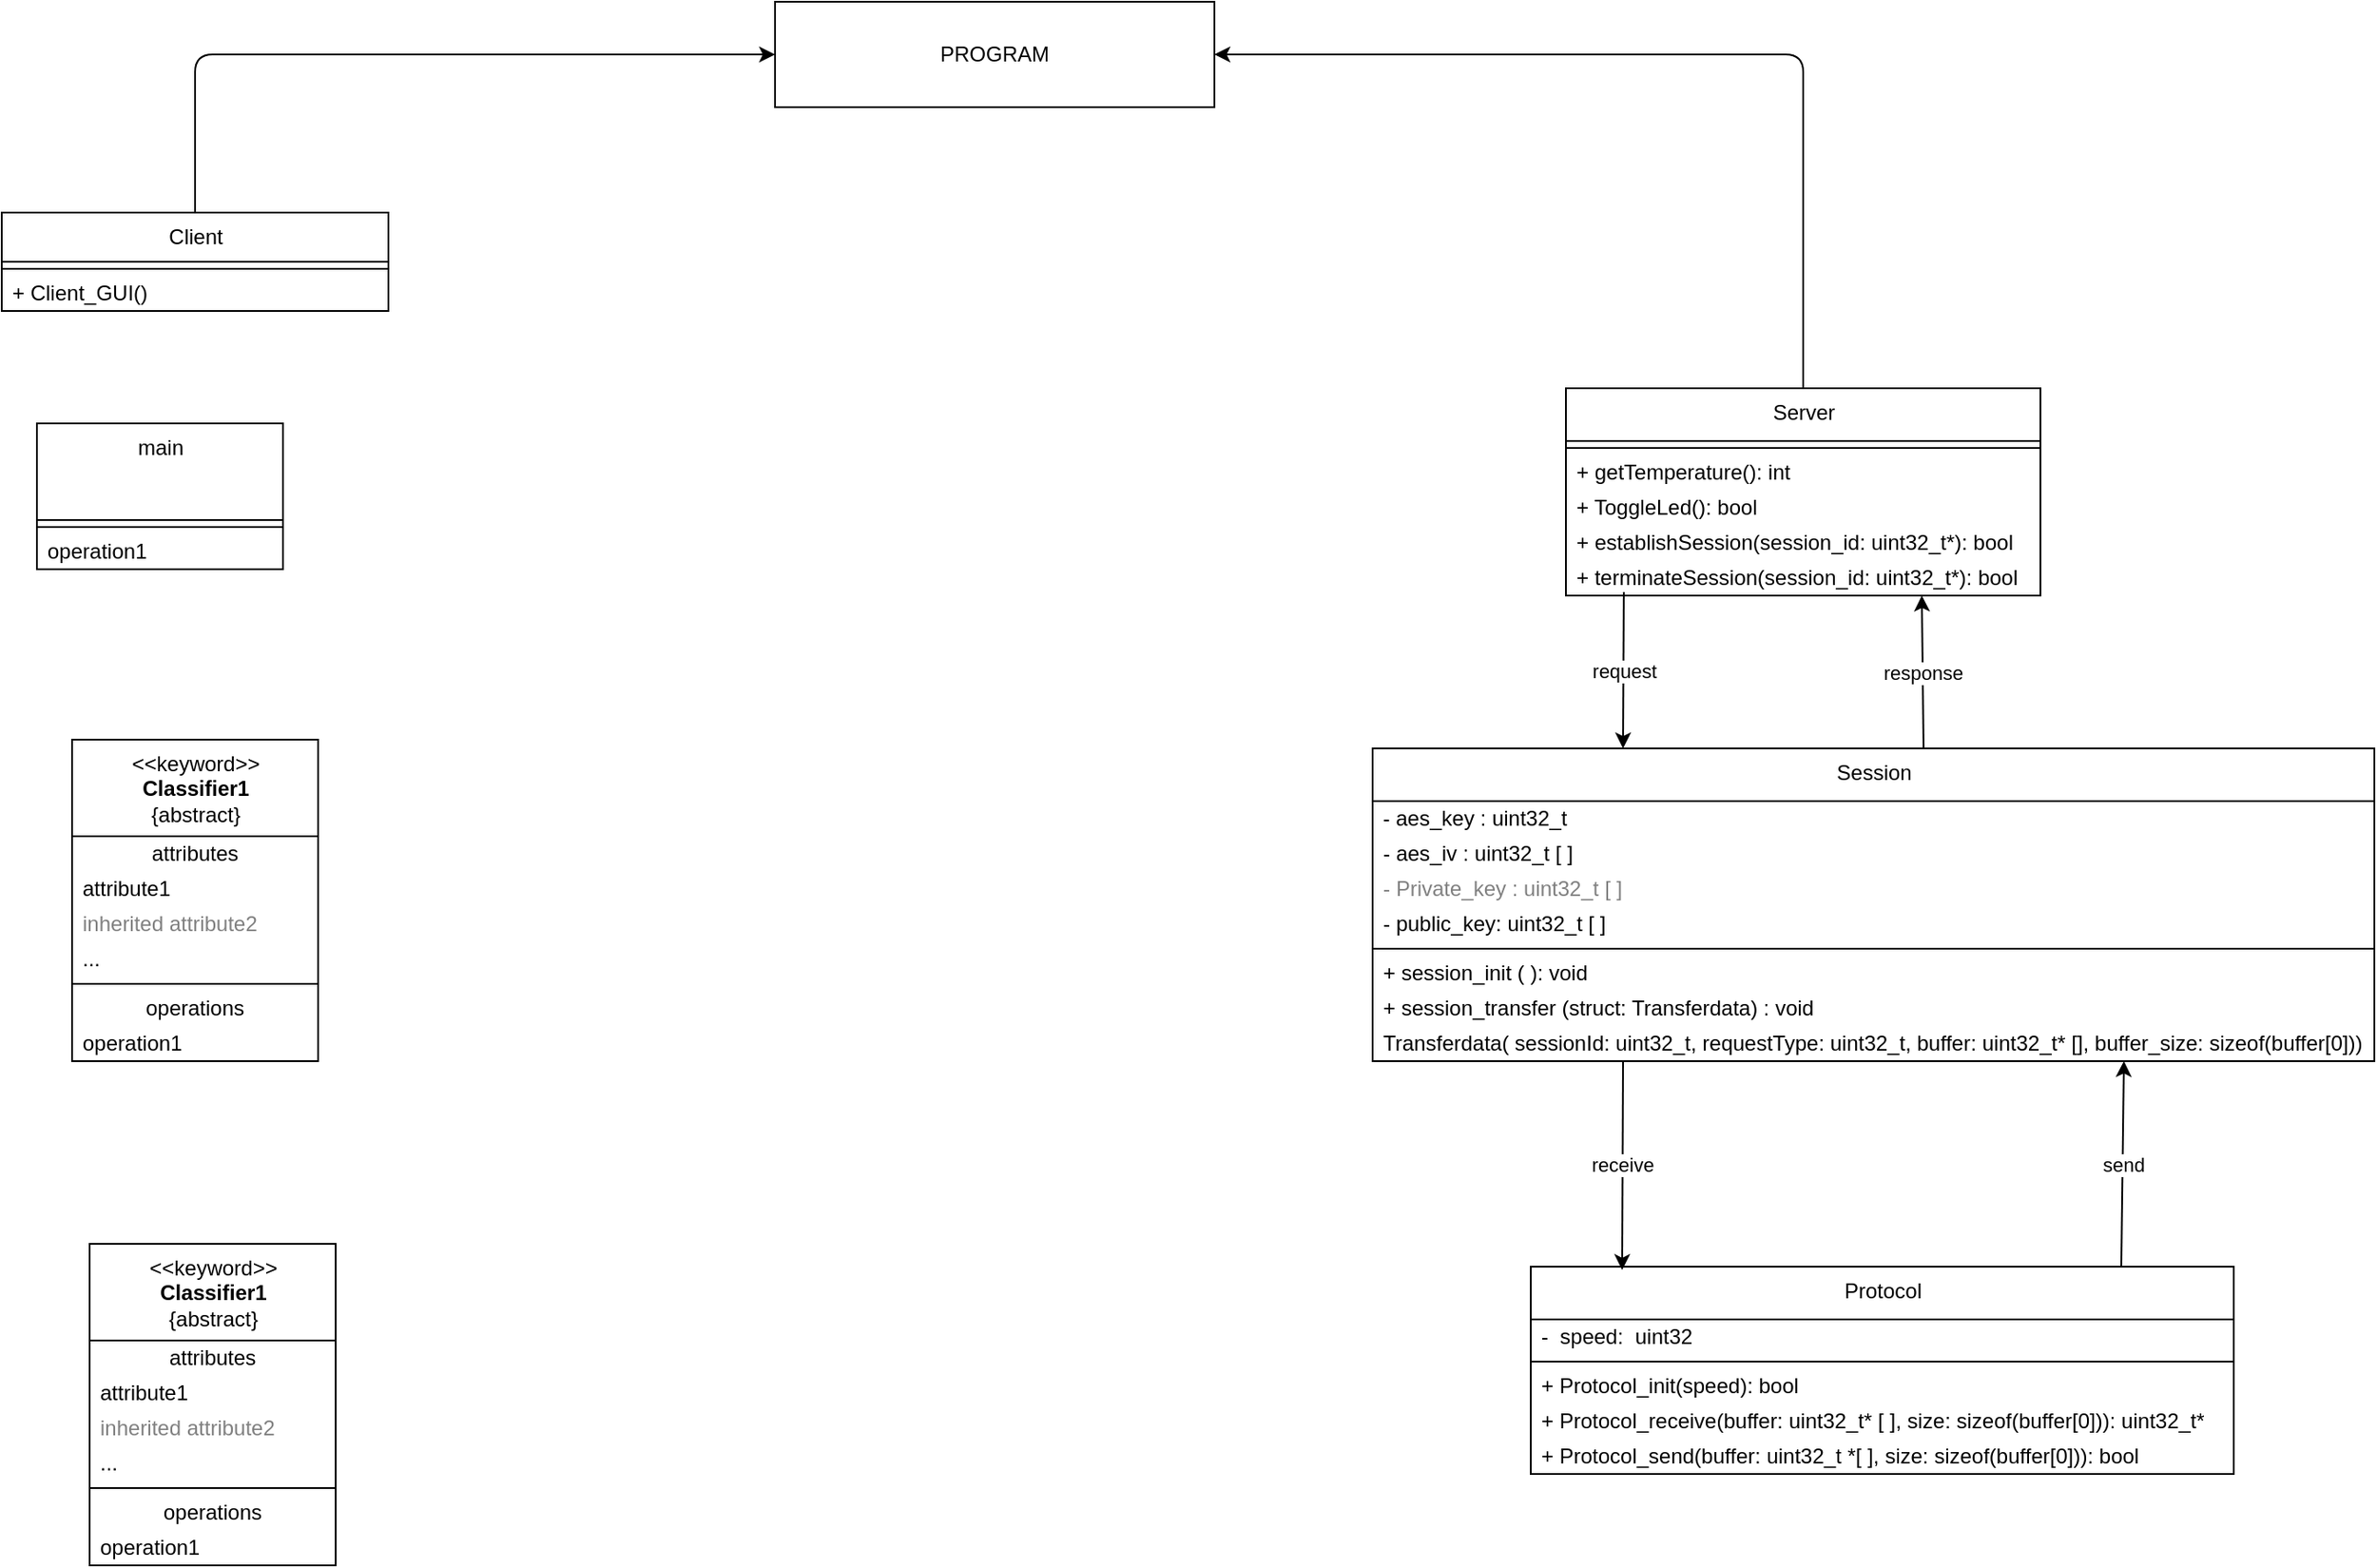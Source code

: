 <mxfile>
    <diagram id="gD2docYg6UYvniejB7Dd" name="Page-1">
        <mxGraphModel dx="203" dy="408" grid="1" gridSize="10" guides="1" tooltips="1" connect="1" arrows="1" fold="1" page="1" pageScale="1" pageWidth="850" pageHeight="1100" math="0" shadow="0">
            <root>
                <mxCell id="0"/>
                <mxCell id="1" parent="0"/>
                <mxCell id="52" value="Protocol" style="swimlane;fontStyle=0;align=center;verticalAlign=top;childLayout=stackLayout;horizontal=1;startSize=30;horizontalStack=0;resizeParent=1;resizeParentMax=0;resizeLast=0;collapsible=0;marginBottom=0;html=1;" parent="1" vertex="1">
                    <mxGeometry x="1750" y="720" width="400" height="118" as="geometry"/>
                </mxCell>
                <mxCell id="54" value="-&amp;nbsp; speed:&amp;nbsp; uint32" style="text;html=1;strokeColor=none;fillColor=none;align=left;verticalAlign=middle;spacingLeft=4;spacingRight=4;overflow=hidden;rotatable=0;points=[[0,0.5],[1,0.5]];portConstraint=eastwest;" parent="52" vertex="1">
                    <mxGeometry y="30" width="400" height="20" as="geometry"/>
                </mxCell>
                <mxCell id="57" value="" style="line;strokeWidth=1;fillColor=none;align=left;verticalAlign=middle;spacingTop=-1;spacingLeft=3;spacingRight=3;rotatable=0;labelPosition=right;points=[];portConstraint=eastwest;" parent="52" vertex="1">
                    <mxGeometry y="50" width="400" height="8" as="geometry"/>
                </mxCell>
                <mxCell id="59" value="+ Protocol_init(speed): bool" style="text;html=1;strokeColor=none;fillColor=none;align=left;verticalAlign=middle;spacingLeft=4;spacingRight=4;overflow=hidden;rotatable=0;points=[[0,0.5],[1,0.5]];portConstraint=eastwest;" parent="52" vertex="1">
                    <mxGeometry y="58" width="400" height="20" as="geometry"/>
                </mxCell>
                <mxCell id="61" value="+ Protocol_receive(buffer: uint32_t* [ ], size: sizeof(buffer[0])): uint32_t*" style="text;html=1;strokeColor=none;fillColor=none;align=left;verticalAlign=middle;spacingLeft=4;spacingRight=4;overflow=hidden;rotatable=0;points=[[0,0.5],[1,0.5]];portConstraint=eastwest;" parent="52" vertex="1">
                    <mxGeometry y="78" width="400" height="20" as="geometry"/>
                </mxCell>
                <mxCell id="60" value="+ Protocol_send(buffer: uint32_t *[ ], size: sizeof(buffer[0])): bool" style="text;html=1;strokeColor=none;fillColor=none;align=left;verticalAlign=middle;spacingLeft=4;spacingRight=4;overflow=hidden;rotatable=0;points=[[0,0.5],[1,0.5]];portConstraint=eastwest;" parent="52" vertex="1">
                    <mxGeometry y="98" width="400" height="20" as="geometry"/>
                </mxCell>
                <mxCell id="172" style="edgeStyle=none;html=1;exitX=0.5;exitY=0;exitDx=0;exitDy=0;entryX=1;entryY=0.5;entryDx=0;entryDy=0;" parent="1" source="84" target="109" edge="1">
                    <mxGeometry relative="1" as="geometry">
                        <Array as="points">
                            <mxPoint x="1905" y="30"/>
                        </Array>
                    </mxGeometry>
                </mxCell>
                <mxCell id="229" value="response" style="edgeStyle=none;html=1;exitX=0.55;exitY=0.006;exitDx=0;exitDy=0;entryX=0.75;entryY=1;entryDx=0;entryDy=0;exitPerimeter=0;" edge="1" parent="1" source="207" target="84">
                    <mxGeometry relative="1" as="geometry"/>
                </mxCell>
                <mxCell id="84" value="Server" style="swimlane;fontStyle=0;align=center;verticalAlign=top;childLayout=stackLayout;horizontal=1;startSize=30;horizontalStack=0;resizeParent=1;resizeParentMax=0;resizeLast=0;collapsible=0;marginBottom=0;html=1;" parent="1" vertex="1">
                    <mxGeometry x="1770" y="220" width="270" height="118" as="geometry"/>
                </mxCell>
                <mxCell id="89" value="" style="line;strokeWidth=1;fillColor=none;align=left;verticalAlign=middle;spacingTop=-1;spacingLeft=3;spacingRight=3;rotatable=0;labelPosition=right;points=[];portConstraint=eastwest;" parent="84" vertex="1">
                    <mxGeometry y="30" width="270" height="8" as="geometry"/>
                </mxCell>
                <mxCell id="91" value="+ getTemperature(): int" style="text;html=1;strokeColor=none;fillColor=none;align=left;verticalAlign=middle;spacingLeft=4;spacingRight=4;overflow=hidden;rotatable=0;points=[[0,0.5],[1,0.5]];portConstraint=eastwest;" parent="84" vertex="1">
                    <mxGeometry y="38" width="270" height="20" as="geometry"/>
                </mxCell>
                <mxCell id="92" value="+ ToggleLed(): bool" style="text;html=1;strokeColor=none;fillColor=none;align=left;verticalAlign=middle;spacingLeft=4;spacingRight=4;overflow=hidden;rotatable=0;points=[[0,0.5],[1,0.5]];portConstraint=eastwest;" parent="84" vertex="1">
                    <mxGeometry y="58" width="270" height="20" as="geometry"/>
                </mxCell>
                <mxCell id="93" value="+ establishSession(session_id: uint32_t*): bool" style="text;html=1;strokeColor=none;fillColor=none;align=left;verticalAlign=middle;spacingLeft=4;spacingRight=4;overflow=hidden;rotatable=0;points=[[0,0.5],[1,0.5]];portConstraint=eastwest;" parent="84" vertex="1">
                    <mxGeometry y="78" width="270" height="20" as="geometry"/>
                </mxCell>
                <mxCell id="94" value="+ terminateSession(session_id: uint32_t*): bool" style="text;html=1;strokeColor=none;fillColor=none;align=left;verticalAlign=middle;spacingLeft=4;spacingRight=4;overflow=hidden;rotatable=0;points=[[0,0.5],[1,0.5]];portConstraint=eastwest;" parent="84" vertex="1">
                    <mxGeometry y="98" width="270" height="20" as="geometry"/>
                </mxCell>
                <mxCell id="173" style="edgeStyle=none;html=1;exitX=0.5;exitY=0;exitDx=0;exitDy=0;entryX=0;entryY=0.5;entryDx=0;entryDy=0;" parent="1" source="95" target="109" edge="1">
                    <mxGeometry relative="1" as="geometry">
                        <Array as="points">
                            <mxPoint x="990" y="30"/>
                        </Array>
                    </mxGeometry>
                </mxCell>
                <mxCell id="95" value="Client" style="swimlane;fontStyle=0;align=center;verticalAlign=top;childLayout=stackLayout;horizontal=1;startSize=28;horizontalStack=0;resizeParent=1;resizeParentMax=0;resizeLast=0;collapsible=0;marginBottom=0;html=1;" parent="1" vertex="1">
                    <mxGeometry x="880" y="120" width="220" height="56" as="geometry"/>
                </mxCell>
                <mxCell id="100" value="" style="line;strokeWidth=1;fillColor=none;align=left;verticalAlign=middle;spacingTop=-1;spacingLeft=3;spacingRight=3;rotatable=0;labelPosition=right;points=[];portConstraint=eastwest;" parent="95" vertex="1">
                    <mxGeometry y="28" width="220" height="8" as="geometry"/>
                </mxCell>
                <mxCell id="108" value="+ Client_GUI()" style="text;html=1;strokeColor=none;fillColor=none;align=left;verticalAlign=middle;spacingLeft=4;spacingRight=4;overflow=hidden;rotatable=0;points=[[0,0.5],[1,0.5]];portConstraint=eastwest;" parent="95" vertex="1">
                    <mxGeometry y="36" width="220" height="20" as="geometry"/>
                </mxCell>
                <mxCell id="109" value="PROGRAM" style="rounded=0;whiteSpace=wrap;html=1;" parent="1" vertex="1">
                    <mxGeometry x="1320" width="250" height="60" as="geometry"/>
                </mxCell>
                <mxCell id="183" value="main" style="swimlane;fontStyle=0;align=center;verticalAlign=top;childLayout=stackLayout;horizontal=1;startSize=55;horizontalStack=0;resizeParent=1;resizeParentMax=0;resizeLast=0;collapsible=0;marginBottom=0;html=1;" vertex="1" parent="1">
                    <mxGeometry x="900" y="240" width="140" height="83" as="geometry"/>
                </mxCell>
                <mxCell id="188" value="" style="line;strokeWidth=1;fillColor=none;align=left;verticalAlign=middle;spacingTop=-1;spacingLeft=3;spacingRight=3;rotatable=0;labelPosition=right;points=[];portConstraint=eastwest;" vertex="1" parent="183">
                    <mxGeometry y="55" width="140" height="8" as="geometry"/>
                </mxCell>
                <mxCell id="190" value="operation1" style="text;html=1;strokeColor=none;fillColor=none;align=left;verticalAlign=middle;spacingLeft=4;spacingRight=4;overflow=hidden;rotatable=0;points=[[0,0.5],[1,0.5]];portConstraint=eastwest;" vertex="1" parent="183">
                    <mxGeometry y="63" width="140" height="20" as="geometry"/>
                </mxCell>
                <mxCell id="191" value="&amp;lt;&amp;lt;keyword&amp;gt;&amp;gt;&lt;br&gt;&lt;b&gt;Classifier1&lt;/b&gt;&lt;br&gt;{abstract}" style="swimlane;fontStyle=0;align=center;verticalAlign=top;childLayout=stackLayout;horizontal=1;startSize=55;horizontalStack=0;resizeParent=1;resizeParentMax=0;resizeLast=0;collapsible=0;marginBottom=0;html=1;" vertex="1" parent="1">
                    <mxGeometry x="920" y="420" width="140" height="183" as="geometry"/>
                </mxCell>
                <mxCell id="192" value="attributes" style="text;html=1;strokeColor=none;fillColor=none;align=center;verticalAlign=middle;spacingLeft=4;spacingRight=4;overflow=hidden;rotatable=0;points=[[0,0.5],[1,0.5]];portConstraint=eastwest;" vertex="1" parent="191">
                    <mxGeometry y="55" width="140" height="20" as="geometry"/>
                </mxCell>
                <mxCell id="193" value="attribute1" style="text;html=1;strokeColor=none;fillColor=none;align=left;verticalAlign=middle;spacingLeft=4;spacingRight=4;overflow=hidden;rotatable=0;points=[[0,0.5],[1,0.5]];portConstraint=eastwest;" vertex="1" parent="191">
                    <mxGeometry y="75" width="140" height="20" as="geometry"/>
                </mxCell>
                <mxCell id="194" value="inherited attribute2" style="text;html=1;strokeColor=none;fillColor=none;align=left;verticalAlign=middle;spacingLeft=4;spacingRight=4;overflow=hidden;rotatable=0;points=[[0,0.5],[1,0.5]];portConstraint=eastwest;fontColor=#808080;" vertex="1" parent="191">
                    <mxGeometry y="95" width="140" height="20" as="geometry"/>
                </mxCell>
                <mxCell id="195" value="..." style="text;html=1;strokeColor=none;fillColor=none;align=left;verticalAlign=middle;spacingLeft=4;spacingRight=4;overflow=hidden;rotatable=0;points=[[0,0.5],[1,0.5]];portConstraint=eastwest;" vertex="1" parent="191">
                    <mxGeometry y="115" width="140" height="20" as="geometry"/>
                </mxCell>
                <mxCell id="196" value="" style="line;strokeWidth=1;fillColor=none;align=left;verticalAlign=middle;spacingTop=-1;spacingLeft=3;spacingRight=3;rotatable=0;labelPosition=right;points=[];portConstraint=eastwest;" vertex="1" parent="191">
                    <mxGeometry y="135" width="140" height="8" as="geometry"/>
                </mxCell>
                <mxCell id="197" value="operations" style="text;html=1;strokeColor=none;fillColor=none;align=center;verticalAlign=middle;spacingLeft=4;spacingRight=4;overflow=hidden;rotatable=0;points=[[0,0.5],[1,0.5]];portConstraint=eastwest;" vertex="1" parent="191">
                    <mxGeometry y="143" width="140" height="20" as="geometry"/>
                </mxCell>
                <mxCell id="198" value="operation1" style="text;html=1;strokeColor=none;fillColor=none;align=left;verticalAlign=middle;spacingLeft=4;spacingRight=4;overflow=hidden;rotatable=0;points=[[0,0.5],[1,0.5]];portConstraint=eastwest;" vertex="1" parent="191">
                    <mxGeometry y="163" width="140" height="20" as="geometry"/>
                </mxCell>
                <mxCell id="199" value="&amp;lt;&amp;lt;keyword&amp;gt;&amp;gt;&lt;br&gt;&lt;b&gt;Classifier1&lt;/b&gt;&lt;br&gt;{abstract}" style="swimlane;fontStyle=0;align=center;verticalAlign=top;childLayout=stackLayout;horizontal=1;startSize=55;horizontalStack=0;resizeParent=1;resizeParentMax=0;resizeLast=0;collapsible=0;marginBottom=0;html=1;" vertex="1" parent="1">
                    <mxGeometry x="930" y="707" width="140" height="183" as="geometry"/>
                </mxCell>
                <mxCell id="200" value="attributes" style="text;html=1;strokeColor=none;fillColor=none;align=center;verticalAlign=middle;spacingLeft=4;spacingRight=4;overflow=hidden;rotatable=0;points=[[0,0.5],[1,0.5]];portConstraint=eastwest;" vertex="1" parent="199">
                    <mxGeometry y="55" width="140" height="20" as="geometry"/>
                </mxCell>
                <mxCell id="201" value="attribute1" style="text;html=1;strokeColor=none;fillColor=none;align=left;verticalAlign=middle;spacingLeft=4;spacingRight=4;overflow=hidden;rotatable=0;points=[[0,0.5],[1,0.5]];portConstraint=eastwest;" vertex="1" parent="199">
                    <mxGeometry y="75" width="140" height="20" as="geometry"/>
                </mxCell>
                <mxCell id="202" value="inherited attribute2" style="text;html=1;strokeColor=none;fillColor=none;align=left;verticalAlign=middle;spacingLeft=4;spacingRight=4;overflow=hidden;rotatable=0;points=[[0,0.5],[1,0.5]];portConstraint=eastwest;fontColor=#808080;" vertex="1" parent="199">
                    <mxGeometry y="95" width="140" height="20" as="geometry"/>
                </mxCell>
                <mxCell id="203" value="..." style="text;html=1;strokeColor=none;fillColor=none;align=left;verticalAlign=middle;spacingLeft=4;spacingRight=4;overflow=hidden;rotatable=0;points=[[0,0.5],[1,0.5]];portConstraint=eastwest;" vertex="1" parent="199">
                    <mxGeometry y="115" width="140" height="20" as="geometry"/>
                </mxCell>
                <mxCell id="204" value="" style="line;strokeWidth=1;fillColor=none;align=left;verticalAlign=middle;spacingTop=-1;spacingLeft=3;spacingRight=3;rotatable=0;labelPosition=right;points=[];portConstraint=eastwest;" vertex="1" parent="199">
                    <mxGeometry y="135" width="140" height="8" as="geometry"/>
                </mxCell>
                <mxCell id="205" value="operations" style="text;html=1;strokeColor=none;fillColor=none;align=center;verticalAlign=middle;spacingLeft=4;spacingRight=4;overflow=hidden;rotatable=0;points=[[0,0.5],[1,0.5]];portConstraint=eastwest;" vertex="1" parent="199">
                    <mxGeometry y="143" width="140" height="20" as="geometry"/>
                </mxCell>
                <mxCell id="206" value="operation1" style="text;html=1;strokeColor=none;fillColor=none;align=left;verticalAlign=middle;spacingLeft=4;spacingRight=4;overflow=hidden;rotatable=0;points=[[0,0.5],[1,0.5]];portConstraint=eastwest;" vertex="1" parent="199">
                    <mxGeometry y="163" width="140" height="20" as="geometry"/>
                </mxCell>
                <mxCell id="226" value="receive" style="edgeStyle=none;html=1;exitX=0.25;exitY=1;exitDx=0;exitDy=0;entryX=0.13;entryY=0.016;entryDx=0;entryDy=0;entryPerimeter=0;" edge="1" parent="1" source="207" target="52">
                    <mxGeometry relative="1" as="geometry"/>
                </mxCell>
                <mxCell id="227" value="send" style="edgeStyle=none;html=1;exitX=0.84;exitY=0.002;exitDx=0;exitDy=0;entryX=0.75;entryY=1;entryDx=0;entryDy=0;exitPerimeter=0;" edge="1" parent="1" source="52" target="207">
                    <mxGeometry relative="1" as="geometry"/>
                </mxCell>
                <mxCell id="207" value="Session" style="swimlane;fontStyle=0;align=center;verticalAlign=top;childLayout=stackLayout;horizontal=1;startSize=30;horizontalStack=0;resizeParent=1;resizeParentMax=0;resizeLast=0;collapsible=0;marginBottom=0;html=1;" vertex="1" parent="1">
                    <mxGeometry x="1660" y="425" width="570" height="178" as="geometry"/>
                </mxCell>
                <mxCell id="208" value="- aes_key : uint32_t&amp;nbsp; &amp;nbsp; &amp;nbsp; &amp;nbsp; &amp;nbsp; &amp;nbsp; &amp;nbsp; &amp;nbsp; &amp;nbsp; &amp;nbsp; &amp;nbsp; &amp;nbsp; &amp;nbsp; &amp;nbsp; &amp;nbsp; &amp;nbsp; &amp;nbsp; &amp;nbsp; &amp;nbsp; &amp;nbsp; &amp;nbsp; &amp;nbsp; &amp;nbsp; &amp;nbsp; &amp;nbsp; &amp;nbsp; &amp;nbsp; &amp;nbsp; &amp;nbsp; &amp;nbsp; &amp;nbsp; &amp;nbsp; &amp;nbsp; &amp;nbsp; &amp;nbsp; &amp;nbsp; &amp;nbsp; &amp;nbsp; &amp;nbsp; &amp;nbsp; &amp;nbsp; &amp;nbsp; &amp;nbsp; &amp;nbsp; &amp;nbsp; &amp;nbsp; &amp;nbsp; &amp;nbsp; &amp;nbsp; &amp;nbsp; &amp;nbsp; &amp;nbsp; &amp;nbsp; &amp;nbsp; &amp;nbsp; &amp;nbsp; &amp;nbsp; &amp;nbsp; &amp;nbsp; &amp;nbsp; &amp;nbsp; &amp;nbsp; &amp;nbsp; &amp;nbsp; &amp;nbsp; &amp;nbsp; &amp;nbsp; &amp;nbsp;&amp;nbsp;" style="text;html=1;strokeColor=none;fillColor=none;align=center;verticalAlign=middle;spacingLeft=4;spacingRight=4;overflow=hidden;rotatable=0;points=[[0,0.5],[1,0.5]];portConstraint=eastwest;" vertex="1" parent="207">
                    <mxGeometry y="30" width="570" height="20" as="geometry"/>
                </mxCell>
                <mxCell id="209" value="- aes_iv : uint32_t [ ]" style="text;html=1;strokeColor=none;fillColor=none;align=left;verticalAlign=middle;spacingLeft=4;spacingRight=4;overflow=hidden;rotatable=0;points=[[0,0.5],[1,0.5]];portConstraint=eastwest;" vertex="1" parent="207">
                    <mxGeometry y="50" width="570" height="20" as="geometry"/>
                </mxCell>
                <mxCell id="210" value="- Private_key : uint32_t [ ]" style="text;html=1;strokeColor=none;fillColor=none;align=left;verticalAlign=middle;spacingLeft=4;spacingRight=4;overflow=hidden;rotatable=0;points=[[0,0.5],[1,0.5]];portConstraint=eastwest;fontColor=#808080;" vertex="1" parent="207">
                    <mxGeometry y="70" width="570" height="20" as="geometry"/>
                </mxCell>
                <mxCell id="211" value="- public_key: uint32_t [ ]" style="text;html=1;strokeColor=none;fillColor=none;align=left;verticalAlign=middle;spacingLeft=4;spacingRight=4;overflow=hidden;rotatable=0;points=[[0,0.5],[1,0.5]];portConstraint=eastwest;" vertex="1" parent="207">
                    <mxGeometry y="90" width="570" height="20" as="geometry"/>
                </mxCell>
                <mxCell id="212" value="" style="line;strokeWidth=1;fillColor=none;align=left;verticalAlign=middle;spacingTop=-1;spacingLeft=3;spacingRight=3;rotatable=0;labelPosition=right;points=[];portConstraint=eastwest;" vertex="1" parent="207">
                    <mxGeometry y="110" width="570" height="8" as="geometry"/>
                </mxCell>
                <mxCell id="214" value="+ session_init ( ): void" style="text;html=1;strokeColor=none;fillColor=none;align=left;verticalAlign=middle;spacingLeft=4;spacingRight=4;overflow=hidden;rotatable=0;points=[[0,0.5],[1,0.5]];portConstraint=eastwest;" vertex="1" parent="207">
                    <mxGeometry y="118" width="570" height="20" as="geometry"/>
                </mxCell>
                <mxCell id="224" value="+ session_transfer (struct: Transferdata) : void" style="text;html=1;strokeColor=none;fillColor=none;align=left;verticalAlign=middle;spacingLeft=4;spacingRight=4;overflow=hidden;rotatable=0;points=[[0,0.5],[1,0.5]];portConstraint=eastwest;" vertex="1" parent="207">
                    <mxGeometry y="138" width="570" height="20" as="geometry"/>
                </mxCell>
                <mxCell id="225" value="Transferdata( sessionId: uint32_t, requestType: uint32_t, buffer: uint32_t* [], buffer_size: sizeof(buffer[0]))" style="text;html=1;strokeColor=none;fillColor=none;align=left;verticalAlign=middle;spacingLeft=4;spacingRight=4;overflow=hidden;rotatable=0;points=[[0,0.5],[1,0.5]];portConstraint=eastwest;" vertex="1" parent="207">
                    <mxGeometry y="158" width="570" height="20" as="geometry"/>
                </mxCell>
                <mxCell id="228" value="request" style="edgeStyle=none;html=1;exitX=0.122;exitY=0.901;exitDx=0;exitDy=0;entryX=0.25;entryY=0;entryDx=0;entryDy=0;exitPerimeter=0;" edge="1" parent="1" source="94" target="207">
                    <mxGeometry relative="1" as="geometry"/>
                </mxCell>
            </root>
        </mxGraphModel>
    </diagram>
</mxfile>
